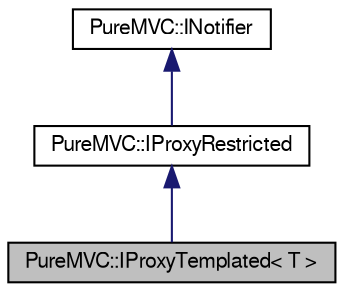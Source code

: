 digraph G
{
  edge [fontname="FreeSans",fontsize="10",labelfontname="FreeSans",labelfontsize="10"];
  node [fontname="FreeSans",fontsize="10",shape=record];
  Node1 [label="PureMVC::IProxyTemplated\< T \>",height=0.2,width=0.4,color="black", fillcolor="grey75", style="filled" fontcolor="black"];
  Node2 -> Node1 [dir=back,color="midnightblue",fontsize="10",style="solid"];
  Node2 [label="PureMVC::IProxyRestricted",height=0.2,width=0.4,color="black", fillcolor="white", style="filled",URL="$class_pure_m_v_c_1_1_i_proxy_restricted.html",tooltip="The untemplated portion of the interface definition for a PureMVC Proxy."];
  Node3 -> Node2 [dir=back,color="midnightblue",fontsize="10",style="solid"];
  Node3 [label="PureMVC::INotifier",height=0.2,width=0.4,color="black", fillcolor="white", style="filled",URL="$class_pure_m_v_c_1_1_i_notifier.html",tooltip="The interface definition for a PureMVC Notifier."];
}
